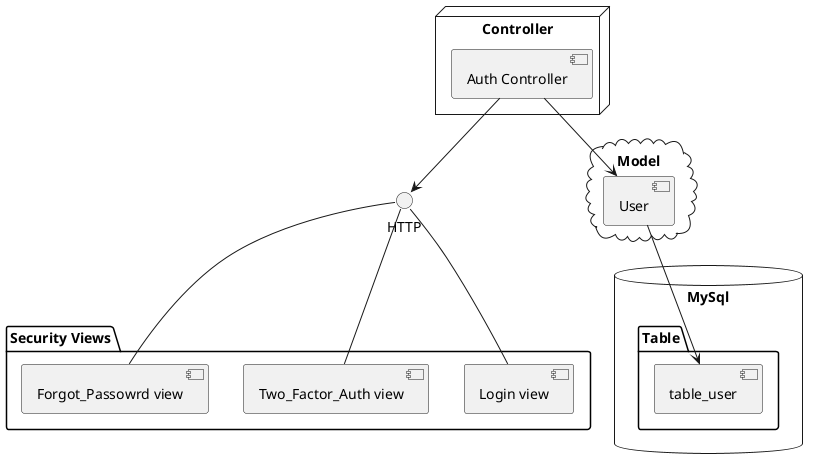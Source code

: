 @startuml
'https://plantuml.com/component-diagram


package "Security Views"{
  [Login view]
  [Two_Factor_Auth view]
  [Forgot_Passowrd view]
}

HTTP -- [Login view]
HTTP -- [Two_Factor_Auth view]
HTTP -- [Forgot_Passowrd view]

node "Controller" {
  [Auth Controller] --> HTTP
}

cloud "Model" {
  [User]
}

[Auth Controller] --> [User]




database "MySql" {
  folder "Table" {
    [table_user]
  }
}


[User] --> [table_user]
@enduml